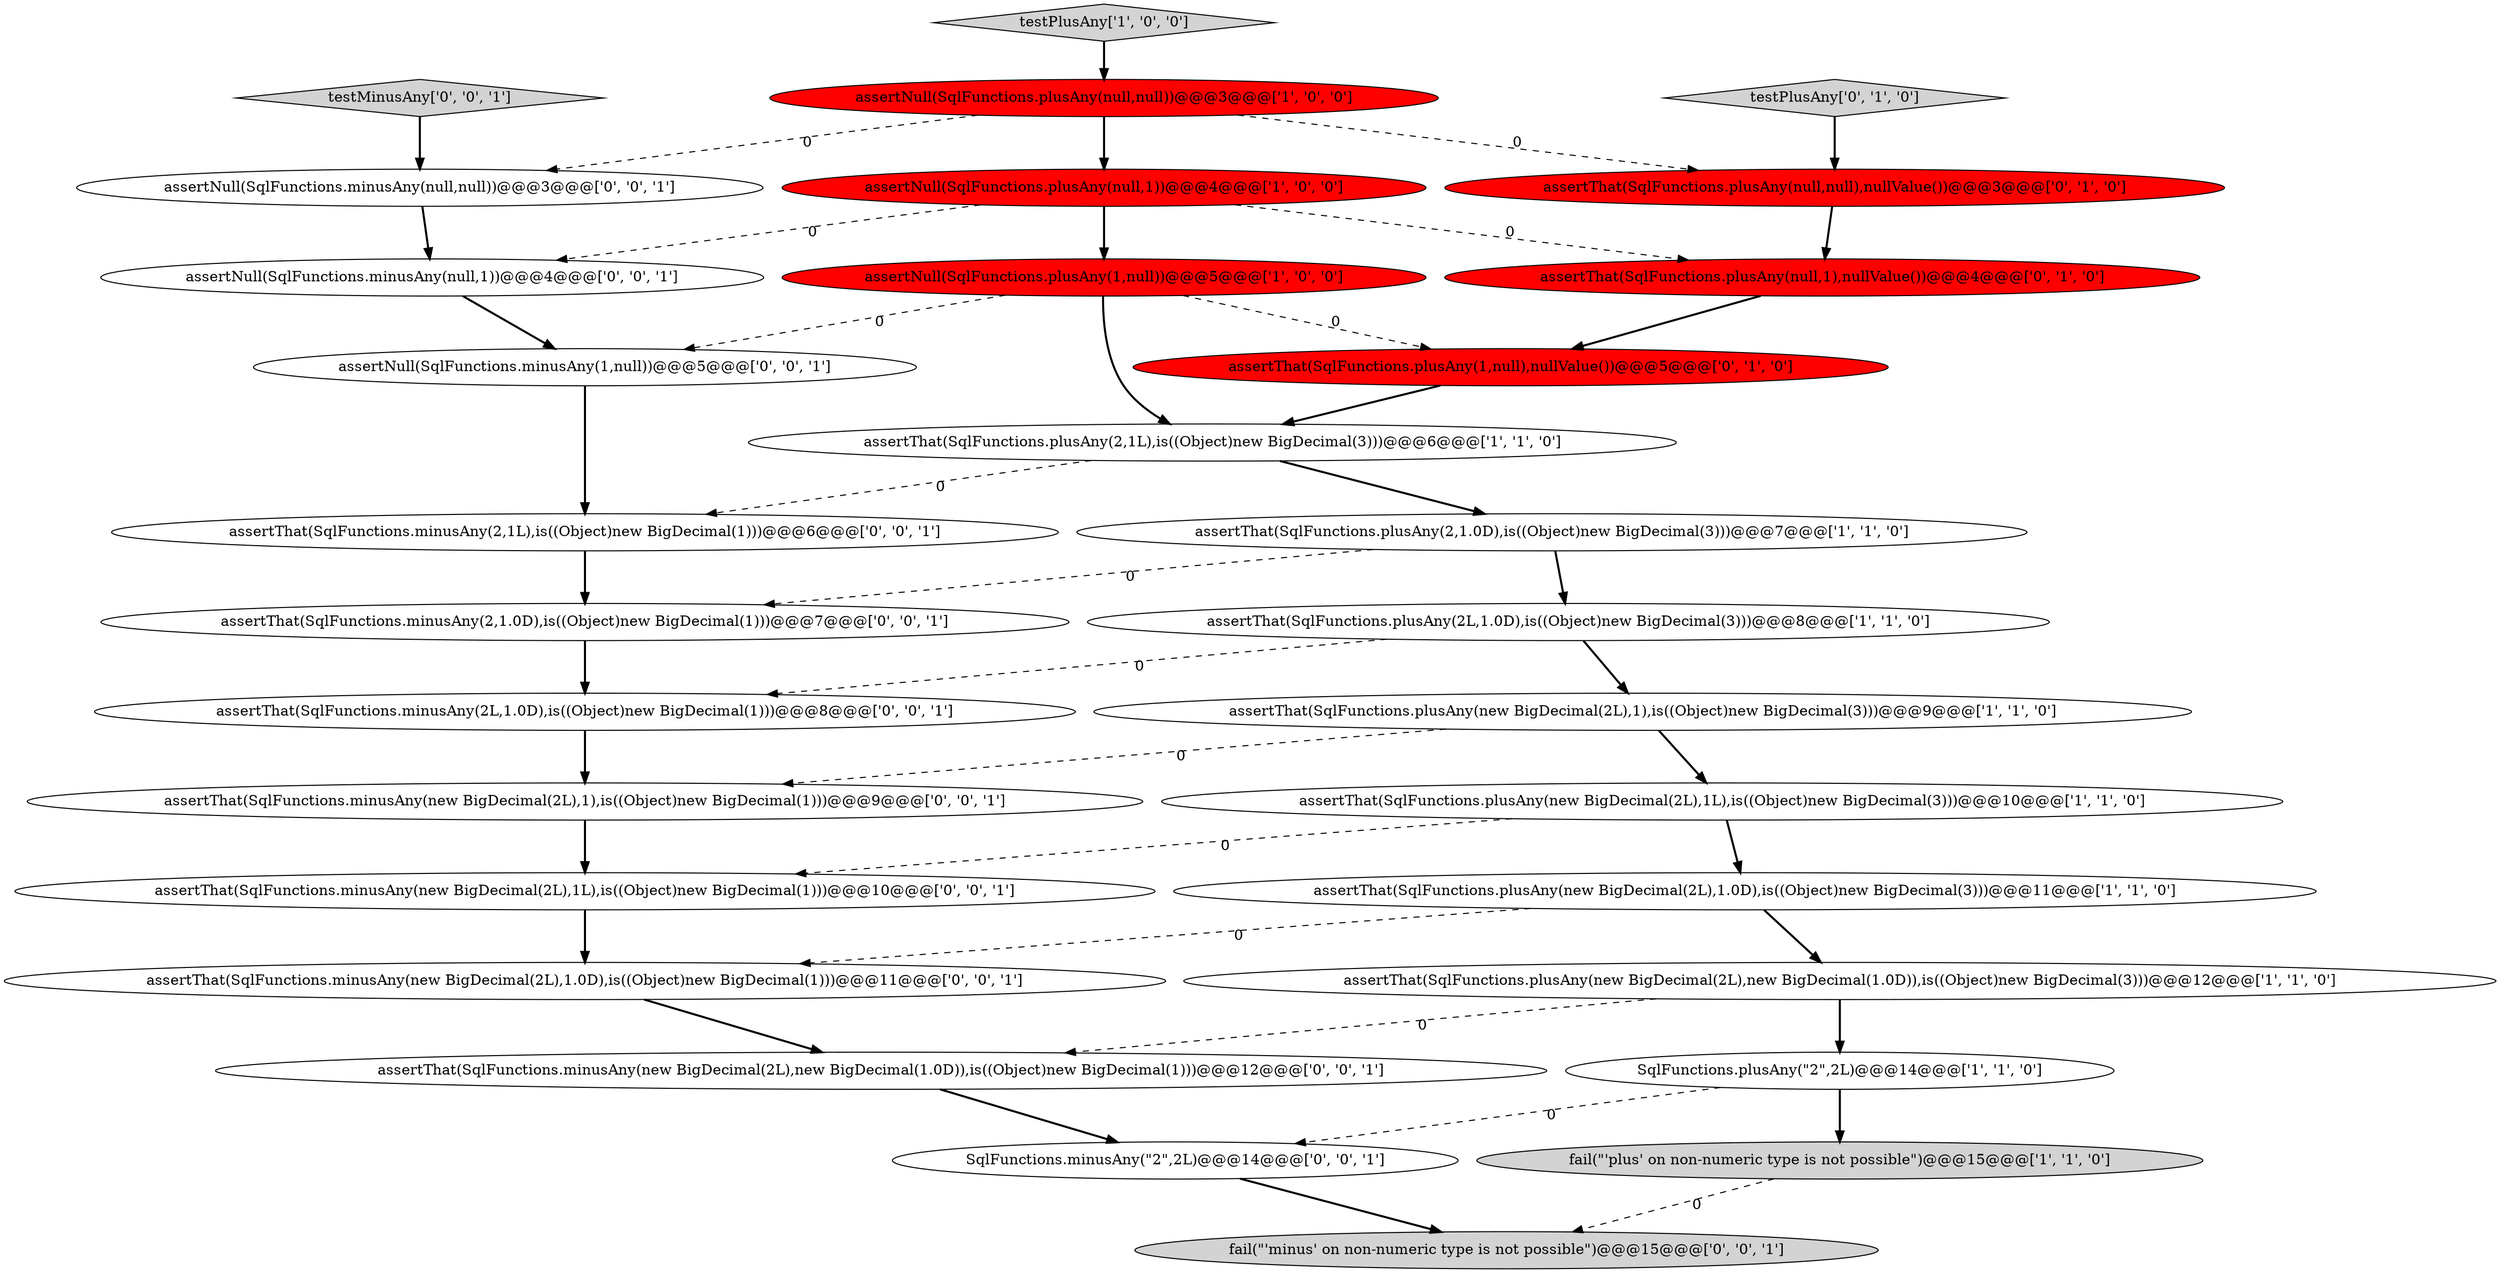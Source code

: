 digraph {
4 [style = filled, label = "assertThat(SqlFunctions.plusAny(new BigDecimal(2L),1),is((Object)new BigDecimal(3)))@@@9@@@['1', '1', '0']", fillcolor = white, shape = ellipse image = "AAA0AAABBB1BBB"];
0 [style = filled, label = "fail(\"'plus' on non-numeric type is not possible\")@@@15@@@['1', '1', '0']", fillcolor = lightgray, shape = ellipse image = "AAA0AAABBB1BBB"];
26 [style = filled, label = "assertThat(SqlFunctions.minusAny(new BigDecimal(2L),1.0D),is((Object)new BigDecimal(1)))@@@11@@@['0', '0', '1']", fillcolor = white, shape = ellipse image = "AAA0AAABBB3BBB"];
3 [style = filled, label = "assertNull(SqlFunctions.plusAny(1,null))@@@5@@@['1', '0', '0']", fillcolor = red, shape = ellipse image = "AAA1AAABBB1BBB"];
23 [style = filled, label = "assertNull(SqlFunctions.minusAny(1,null))@@@5@@@['0', '0', '1']", fillcolor = white, shape = ellipse image = "AAA0AAABBB3BBB"];
28 [style = filled, label = "assertThat(SqlFunctions.minusAny(2,1.0D),is((Object)new BigDecimal(1)))@@@7@@@['0', '0', '1']", fillcolor = white, shape = ellipse image = "AAA0AAABBB3BBB"];
18 [style = filled, label = "testMinusAny['0', '0', '1']", fillcolor = lightgray, shape = diamond image = "AAA0AAABBB3BBB"];
12 [style = filled, label = "assertThat(SqlFunctions.plusAny(2,1L),is((Object)new BigDecimal(3)))@@@6@@@['1', '1', '0']", fillcolor = white, shape = ellipse image = "AAA0AAABBB1BBB"];
10 [style = filled, label = "assertThat(SqlFunctions.plusAny(new BigDecimal(2L),1L),is((Object)new BigDecimal(3)))@@@10@@@['1', '1', '0']", fillcolor = white, shape = ellipse image = "AAA0AAABBB1BBB"];
8 [style = filled, label = "assertNull(SqlFunctions.plusAny(null,null))@@@3@@@['1', '0', '0']", fillcolor = red, shape = ellipse image = "AAA1AAABBB1BBB"];
9 [style = filled, label = "testPlusAny['1', '0', '0']", fillcolor = lightgray, shape = diamond image = "AAA0AAABBB1BBB"];
29 [style = filled, label = "fail(\"'minus' on non-numeric type is not possible\")@@@15@@@['0', '0', '1']", fillcolor = lightgray, shape = ellipse image = "AAA0AAABBB3BBB"];
13 [style = filled, label = "assertThat(SqlFunctions.plusAny(1,null),nullValue())@@@5@@@['0', '1', '0']", fillcolor = red, shape = ellipse image = "AAA1AAABBB2BBB"];
6 [style = filled, label = "SqlFunctions.plusAny(\"2\",2L)@@@14@@@['1', '1', '0']", fillcolor = white, shape = ellipse image = "AAA0AAABBB1BBB"];
21 [style = filled, label = "assertNull(SqlFunctions.minusAny(null,1))@@@4@@@['0', '0', '1']", fillcolor = white, shape = ellipse image = "AAA0AAABBB3BBB"];
25 [style = filled, label = "assertThat(SqlFunctions.minusAny(new BigDecimal(2L),1),is((Object)new BigDecimal(1)))@@@9@@@['0', '0', '1']", fillcolor = white, shape = ellipse image = "AAA0AAABBB3BBB"];
20 [style = filled, label = "assertThat(SqlFunctions.minusAny(2,1L),is((Object)new BigDecimal(1)))@@@6@@@['0', '0', '1']", fillcolor = white, shape = ellipse image = "AAA0AAABBB3BBB"];
7 [style = filled, label = "assertNull(SqlFunctions.plusAny(null,1))@@@4@@@['1', '0', '0']", fillcolor = red, shape = ellipse image = "AAA1AAABBB1BBB"];
24 [style = filled, label = "SqlFunctions.minusAny(\"2\",2L)@@@14@@@['0', '0', '1']", fillcolor = white, shape = ellipse image = "AAA0AAABBB3BBB"];
15 [style = filled, label = "assertThat(SqlFunctions.plusAny(null,1),nullValue())@@@4@@@['0', '1', '0']", fillcolor = red, shape = ellipse image = "AAA1AAABBB2BBB"];
11 [style = filled, label = "assertThat(SqlFunctions.plusAny(2L,1.0D),is((Object)new BigDecimal(3)))@@@8@@@['1', '1', '0']", fillcolor = white, shape = ellipse image = "AAA0AAABBB1BBB"];
5 [style = filled, label = "assertThat(SqlFunctions.plusAny(2,1.0D),is((Object)new BigDecimal(3)))@@@7@@@['1', '1', '0']", fillcolor = white, shape = ellipse image = "AAA0AAABBB1BBB"];
1 [style = filled, label = "assertThat(SqlFunctions.plusAny(new BigDecimal(2L),1.0D),is((Object)new BigDecimal(3)))@@@11@@@['1', '1', '0']", fillcolor = white, shape = ellipse image = "AAA0AAABBB1BBB"];
27 [style = filled, label = "assertThat(SqlFunctions.minusAny(new BigDecimal(2L),new BigDecimal(1.0D)),is((Object)new BigDecimal(1)))@@@12@@@['0', '0', '1']", fillcolor = white, shape = ellipse image = "AAA0AAABBB3BBB"];
19 [style = filled, label = "assertThat(SqlFunctions.minusAny(2L,1.0D),is((Object)new BigDecimal(1)))@@@8@@@['0', '0', '1']", fillcolor = white, shape = ellipse image = "AAA0AAABBB3BBB"];
2 [style = filled, label = "assertThat(SqlFunctions.plusAny(new BigDecimal(2L),new BigDecimal(1.0D)),is((Object)new BigDecimal(3)))@@@12@@@['1', '1', '0']", fillcolor = white, shape = ellipse image = "AAA0AAABBB1BBB"];
14 [style = filled, label = "assertThat(SqlFunctions.plusAny(null,null),nullValue())@@@3@@@['0', '1', '0']", fillcolor = red, shape = ellipse image = "AAA1AAABBB2BBB"];
16 [style = filled, label = "testPlusAny['0', '1', '0']", fillcolor = lightgray, shape = diamond image = "AAA0AAABBB2BBB"];
17 [style = filled, label = "assertNull(SqlFunctions.minusAny(null,null))@@@3@@@['0', '0', '1']", fillcolor = white, shape = ellipse image = "AAA0AAABBB3BBB"];
22 [style = filled, label = "assertThat(SqlFunctions.minusAny(new BigDecimal(2L),1L),is((Object)new BigDecimal(1)))@@@10@@@['0', '0', '1']", fillcolor = white, shape = ellipse image = "AAA0AAABBB3BBB"];
4->10 [style = bold, label=""];
22->26 [style = bold, label=""];
23->20 [style = bold, label=""];
15->13 [style = bold, label=""];
7->21 [style = dashed, label="0"];
12->20 [style = dashed, label="0"];
12->5 [style = bold, label=""];
25->22 [style = bold, label=""];
1->26 [style = dashed, label="0"];
2->6 [style = bold, label=""];
11->4 [style = bold, label=""];
20->28 [style = bold, label=""];
2->27 [style = dashed, label="0"];
18->17 [style = bold, label=""];
6->0 [style = bold, label=""];
24->29 [style = bold, label=""];
3->12 [style = bold, label=""];
8->14 [style = dashed, label="0"];
10->22 [style = dashed, label="0"];
9->8 [style = bold, label=""];
3->13 [style = dashed, label="0"];
7->3 [style = bold, label=""];
19->25 [style = bold, label=""];
8->7 [style = bold, label=""];
3->23 [style = dashed, label="0"];
4->25 [style = dashed, label="0"];
26->27 [style = bold, label=""];
13->12 [style = bold, label=""];
5->28 [style = dashed, label="0"];
11->19 [style = dashed, label="0"];
6->24 [style = dashed, label="0"];
0->29 [style = dashed, label="0"];
28->19 [style = bold, label=""];
7->15 [style = dashed, label="0"];
8->17 [style = dashed, label="0"];
16->14 [style = bold, label=""];
14->15 [style = bold, label=""];
5->11 [style = bold, label=""];
1->2 [style = bold, label=""];
27->24 [style = bold, label=""];
10->1 [style = bold, label=""];
17->21 [style = bold, label=""];
21->23 [style = bold, label=""];
}
